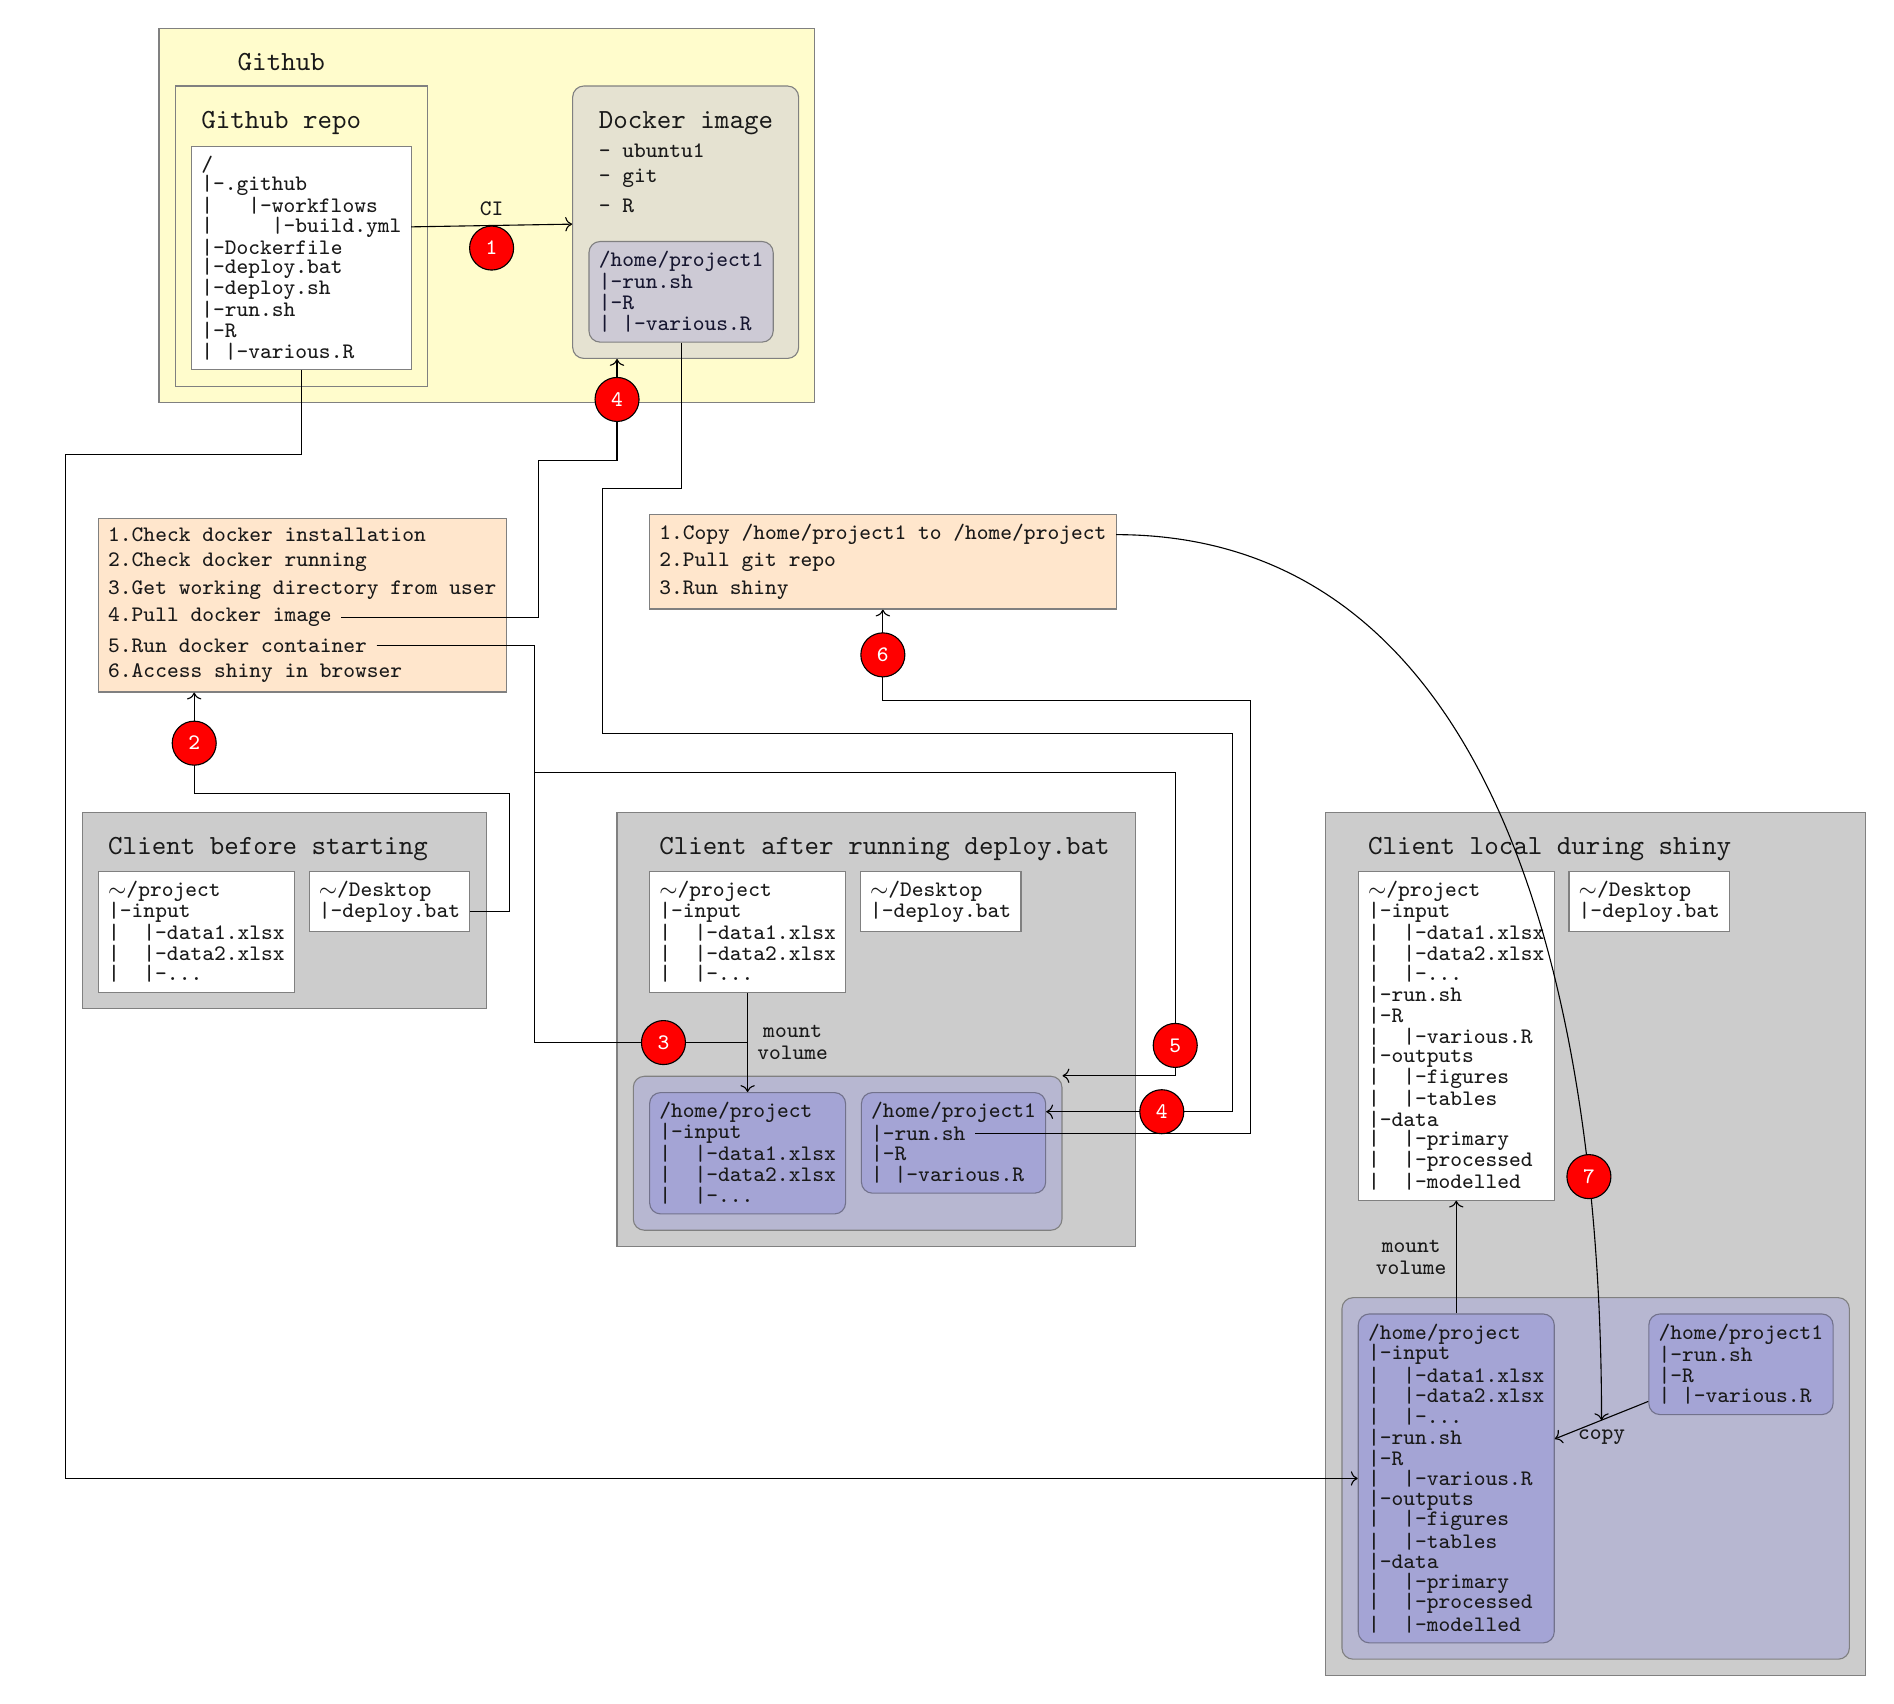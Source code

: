\usetikzlibrary{positioning,fit,arrows,shapes,backgrounds,calc,decorations.markings}
\pgfdeclarelayer{level1}
\pgfdeclarelayer{level2}
\pgfsetlayers{background,level1,level2}

\begin{tikzpicture}
[
 node distance=0mm,
  title/.style={font=\fontsize{10}{10}\color{black!90}\ttfamily},
  localframe/.style={draw=black!50, inner sep=2mm, fill=black!20},
  githubframe/.style={draw=black!50, inner sep=2mm, fill=yellow!20},
  app/.style={font=\fontsize{8}{8}\color{black!90}\ttfamily, anchor=west},
  typetag/.style={rectangle, draw=black!50, font=\ttfamily, anchor=west},
  dirframe/.style={draw=black!50, inner sep=0mm, fill=white},
  instructionframe/.style={draw=black!50, fill=orange, fill opacity=0.2, inner sep=0mm},
  dockerdirframe/.style={rounded corners, draw=black!50, inner sep=0mm, fill=blue, fill opacity=0.1},
  arrowtext/.style={font=\fontsize{8}{8}\color{black!90}\ttfamily},
]

%% Client before
\begin{scope}
  \begin{pgfonlayer}{level2}
    \node[title, anchor=west](client-local-before){Client before starting};
    \node [app] at ($(client-local-before.west) + (0cm, -1.5em)$)
    (client-local-before-dir-root) {$\sim$/project};
    \node [app] at ($(client-local-before-dir-root.west) + (0cm, -0.75em)$)
    (client-local-before-dir-input) {|-input};
    \node [app] at ($(client-local-before-dir-input.west) + (0cm, -0.75em)$)
    (client-local-before-dir-data1) {|~~|-data1.xlsx};
    \node [app] at ($(client-local-before-dir-data1.west) + (0cm, -0.75em)$)
    (client-local-before-dir-data2) {|~~|-data2.xlsx};
    \node [app] at ($(client-local-before-dir-data2.west) + (0cm, -0.75em)$)
    (client-local-before-dir-dataN) {|~~|-...};
  \end{pgfonlayer}

  \begin{pgfonlayer}{level1}
    \node [dirframe, fit={(client-local-before-dir-root)
        (client-local-before-dir-data2) (client-local-before-dir-dataN) }]
    (client-local-before-dir-frame) {};
  \end{pgfonlayer}

  \begin{pgfonlayer}{level2}
    \node [app] at ($(client-local-before-dir-root.east) + (1cm, -0em)$)
    (client-local-before-dir-root2) {$\sim$/Desktop};
    \node [app] at ($(client-local-before-dir-root2.west) + (0cm, -0.75em)$)
    (client-local-before-dir-deploy-bat) {|-deploy.bat};
  \end{pgfonlayer}

  \begin{pgfonlayer}{level1}
    \node [dirframe, fit={(client-local-before-dir-root2)
        (client-local-before-dir-deploy-bat) }] (client-local-before-dir-frame2) {};
  \end{pgfonlayer}

  \begin{pgfonlayer}{background}
    \node [localframe, fit={(client-local-before)
        (client-local-before-dir-frame) (client-local-before-dir-frame2)}]
    (client-local-before-frame) {}; 
  \end{pgfonlayer}
\end{scope}

%% Client after running deploy.bat
\begin{scope}[xshift = 7cm]
  \begin{pgfonlayer}{level2}
    \node[title, anchor=west] (client-local-after){Client after running deploy.bat};

    \node [app] at ($(client-local-after.west) + (0cm, -1.5em)$)
    (client-local-after-dir-root) {$\sim$/project};
    \node [app] at ($(client-local-after-dir-root.west) + (0cm, -0.75em)$)
    (client-local-after-dir-input) {|-input};
    \node [app] at ($(client-local-after-dir-input.west) + (0cm, -0.75em)$)
    (client-local-after-dir-data1) {|~~|-data1.xlsx};
    \node [app] at ($(client-local-after-dir-data1.west) + (0cm, -0.75em)$)
    (client-local-after-dir-data2) {|~~|-data2.xlsx};
    \node [app] at ($(client-local-after-dir-data2.west) + (0cm, -0.75em)$)
    (client-local-after-dir-dataN) {|~~|-...};
  \end{pgfonlayer}

  \begin{pgfonlayer}{level1}
    \node [dirframe, fit={(client-local-after-dir-root) (client-local-after-dir-data2)
        (client-local-after-dir-dataN) }] (client-local-after-dir-frame) {};
  \end{pgfonlayer}

  \begin{pgfonlayer}{level2}
    \node [app] at ($(client-local-after-dir-root.east) + (1cm, -0em)$)
    (client-local-after-dir-root2) {$\sim$/Desktop};
    \node [app] at ($(client-local-after-dir-root2.west) + (0cm, -0.75em)$)
    (client-local-after-dir-deploy-bat) {|-deploy.bat};
  \end{pgfonlayer}
  \begin{pgfonlayer}{level1}
    \node [dirframe, fit={(client-local-after-dir-root2)
        (client-local-after-dir-deploy-bat) }] (client-local-after-dir-frame2) {};
  \end{pgfonlayer}

  \begin{pgfonlayer}{level2}
    \node [app] at ($(client-local-after-dir-root.west) + (0.0cm, -8em)$)
    (client-docker-after-dir-root) {/home/project};
    \node [app] at ($(client-docker-after-dir-root.west) + (0cm, -0.75em)$)
    (client-docker-after-dir-input) {|-input};
    \node [app] at ($(client-docker-after-dir-input.west) + (0cm, -0.75em)$)
    (client-docker-after-dir-data1) {|~~|-data1.xlsx};
    \node [app] at ($(client-docker-after-dir-data1.west) + (0cm, -0.75em)$)
    (client-docker-after-dir-data2) {|~~|-data2.xlsx};
    \node [app] at ($(client-docker-after-dir-data2.west) + (0cm, -0.75em)$)
    (client-docker-after-dir-dataN) {|~~|-...};
  \end{pgfonlayer}
  \begin{pgfonlayer}{level1}
    \node [dockerdirframe, fit={(client-docker-after-dir-root)
        (client-docker-after-dir-data2) (client-docker-after-dir-dataN) }]
    (client-docker-after-dir-frame) {};
  \end{pgfonlayer}

  \begin{pgfonlayer}{level2}
    \node [app] at ($(client-docker-after-dir-root.east) + (0.5cm, 0em)$)
    (client-docker-after-dir-root1) {/home/project1};
    \node [app] at ($(client-docker-after-dir-root1.west) + (0cm, -0.75em)$)
    (client-docker-after-dir-run) {|-run.sh};
    \node [app] at ($(client-docker-after-dir-run.west) + (0cm, -0.75em)$)
    (client-docker-after-dir-r) {|-R};
    \node [app] at ($(client-docker-after-dir-r.west) + (0cm, -0.75em)$)
    (client-docker-after-dir-various) {|~|-various.R};
  \end{pgfonlayer}
  \begin{pgfonlayer}{level1}
    \node [dockerdirframe, fit={(client-docker-after-dir-root1)
        (client-docker-after-dir-various) }] (client-docker-after-dir-frame2) {};
  \end{pgfonlayer}


  \begin{pgfonlayer}{level1}
    \node [dockerdirframe, inner sep=2mm, fit={(client-docker-after-dir-frame)
        (client-docker-after-dir-frame2)}] (client-docker-after-frame3) {}; 
  \end{pgfonlayer}

  \begin{pgfonlayer}{background}
    \node [localframe, fit={(client-local-after) (client-docker-after-frame3)}]
    (client-local-after-frame) {};
  \end{pgfonlayer}

\end{scope}


%% Client after run.sh starts (during shiny)
\begin{scope}[xshift = 16cm]
  \begin{pgfonlayer}{level2}
    \node[title, anchor=west] (client-local-after2){Client local during shiny};
    \node [app] at ($(client-local-after2.west) + (0cm, -1.5em)$)
    (client-local-after2-dir-root) {$\sim$/project};
    \node [app] at ($(client-local-after2-dir-root.west) + (0cm, -0.75em)$)
    (client-local-after2-dir-input) {|-input};
    \node [app] at ($(client-local-after2-dir-input.west) + (0cm, -0.75em)$)
    (client-local-after2-dir-data1) {|~~|-data1.xlsx};
    \node [app] at ($(client-local-after2-dir-data1.west) + (0cm, -0.75em)$)
    (client-local-after2-dir-data2) {|~~|-data2.xlsx};
    \node [app] at ($(client-local-after2-dir-data2.west) + (0cm, -0.75em)$)
    (client-local-after2-dir-dataN) {|~~|-...};
    \node [app] at ($(client-local-after2-dir-dataN.west) + (0cm, -0.75em)$)
    (client-local-after2-dir-run) {|-run.sh};
    \node [app] at ($(client-local-after2-dir-run.west) + (0cm, -0.75em)$)
    (client-local-after2-dir-r) {|-R};
    \node [app] at ($(client-local-after2-dir-r.west) + (0cm, -0.75em)$)
    (client-local-after2-dir-various) {|~~|-various.R};
    \node [app] at ($(client-local-after2-dir-various.west) + (0cm, -0.75em)$)
    (client-local-after2-dir-outputs) {|-outputs};
    \node [app] at ($(client-local-after2-dir-outputs.west) + (0cm, -0.75em)$)
    (client-local-after2-dir-figures) {|~~|-figures};
    \node [app] at ($(client-local-after2-dir-figures.west) + (0cm, -0.75em)$)
    (client-local-after2-dir-tables) {|~~|-tables};
    \node [app] at ($(client-local-after2-dir-tables.west) + (0cm, -0.75em)$)
    (client-local-after2-dir-data) {|-data};
    \node [app] at ($(client-local-after2-dir-data.west) + (0cm, -0.75em)$)
    (client-local-after2-dir-primary) {|~~|-primary};
    \node [app] at ($(client-local-after2-dir-primary.west) + (0cm, -0.75em)$)
    (client-local-after2-dir-processed) {|~~|-processed};
    \node [app] at ($(client-local-after2-dir-processed.west) + (0cm, -0.75em)$)
    (client-local-after2-dir-modelled) {|~~|-modelled};
  \end{pgfonlayer}

  \begin{pgfonlayer}{level1}
    \node [dirframe, fit={(client-local-after2-dir-root) (client-local-after2-dir-data2)
        (client-local-after2-dir-dataN) (client-local-after2-dir-modelled) }]
    (client-local-after2-dir-frame) {};
  \end{pgfonlayer}

  \begin{pgfonlayer}{level2}
    \node [app] at ($(client-local-after2-dir-root.east) + (1cm, -0em)$)
    (client-local-after2-dir-root2) {$\sim$/Desktop};
    \node [app] at ($(client-local-after2-dir-root2.west) + (0cm, -0.75em)$)
    (client-local-after2-dir-deploy-bat) {|-deploy.bat};
  \end{pgfonlayer}
  \begin{pgfonlayer}{level1}
    \node [dirframe, fit={(client-local-after2-dir-root2)
        (client-local-after2-dir-deploy-bat) }] (client-local-after2-dir-frame2) {};
  \end{pgfonlayer}

  \begin{pgfonlayer}{level2}
    \node [app] at ($(client-local-after2-dir-root.west) + (0.0cm, -16em)$)
    (client-docker-after2-dir-root3) {/home/project};
    \node [app] at ($(client-docker-after2-dir-root3.west) + (0cm, -0.75em)$)
    (client-docker-after2-dir-input) {|-input};
    \node [app] at ($(client-docker-after2-dir-input.west) + (0cm, -0.75em)$)
    (client-docker-after2-dir-data1) {|~~|-data1.xlsx};
    \node [app] at ($(client-docker-after2-dir-data1.west) + (0cm, -0.75em)$)
    (client-docker-after2-dir-data2) {|~~|-data2.xlsx};
    \node [app] at ($(client-docker-after2-dir-data2.west) + (0cm, -0.75em)$)
    (client-docker-after2-dir-dataN) {|~~|-...};
    \node [app] at ($(client-docker-after2-dir-dataN.west) + (0cm, -0.75em)$)
    (client-docker-after2-dir-run) {|-run.sh};
    \node [app] at ($(client-docker-after2-dir-run.west) + (0cm, -0.75em)$) (client-docker-after2-dir-r) {|-R};
    \node [app] at ($(client-docker-after2-dir-r.west) + (0cm, -0.75em)$)
    (client-docker-after2-dir-various) {|~~|-various.R};
    \node [app] at ($(client-docker-after2-dir-various.west) + (0cm, -0.75em)$)
    (client-docker-after2-dir-outputs) {|-outputs};
    \node [app] at ($(client-docker-after2-dir-outputs.west) + (0cm, -0.75em)$)
    (client-docker-after2-dir-figures) {|~~|-figures};
    \node [app] at ($(client-docker-after2-dir-figures.west) + (0cm, -0.75em)$)
    (client-docker-after2-dir-tables) {|~~|-tables};
    \node [app] at ($(client-docker-after2-dir-tables.west) + (0cm, -0.75em)$)
    (client-docker-after2-dir-data) {|-data};
    \node [app] at ($(client-docker-after2-dir-data.west) + (0cm, -0.75em)$)
    (client-docker-after2-dir-primary) {|~~|-primary};
    \node [app] at ($(client-docker-after2-dir-primary.west) + (0cm, -0.75em)$)
    (client-docker-after2-dir-processed) {|~~|-processed};
    \node [app] at ($(client-docker-after2-dir-processed.west) + (0cm, -0.75em)$)
    (client-docker-after2-dir-modelled) {|~~|-modelled};
  \end{pgfonlayer}
  \begin{pgfonlayer}{level1}
    \node [dockerdirframe, fit={(client-docker-after2-dir-root3)
        (client-docker-after2-dir-data2)(client-docker-after2-dir-dataN)
        (client-docker-after2-dir-modelled) }] (client-docker-after2-dir-frame) {};
  \end{pgfonlayer}

  \begin{pgfonlayer}{level2}
    \node [app] at ($(client-docker-after2-dir-root3.east) + (1.5cm, 0em)$)
    (client-docker-after2-dir-root1) {/home/project1};
    \node [app] at ($(client-docker-after2-dir-root1.west) + (0cm, -0.75em)$)
    (client-docker-after2-dir-run) {|-run.sh};
    \node [app] at ($(client-docker-after2-dir-run.west) + (0cm, -0.75em)$)
    (client-docker-after2-dir-r) {|-R};
    \node [app] at ($(client-docker-after2-dir-r.west) + (0cm, -0.75em)$)
    (client-docker-after2-dir-various) {|~|-various.R};
  \end{pgfonlayer}
  \begin{pgfonlayer}{level1}
    \node [dockerdirframe, fit={(client-docker-after2-dir-root1)
        (client-docker-after2-dir-various) }] (client-docker-after2-dir-frame2) {};
  \end{pgfonlayer}

  \begin{pgfonlayer}{level1}
    \node [dockerdirframe, inner sep=2mm, fit={(client-docker-after2-dir-frame)
        (client-docker-after2-dir-frame2)}] (client-docker-after2-frame3) {}; 
  \end{pgfonlayer}

  \begin{pgfonlayer}{background}
    \node [localframe, fit={(client-local-after2)(client-docker-after2-frame3)}]
    (client-local-after2-frame) {}; 
  \end{pgfonlayer}
\end{scope}


%% Github
\begin{scope}[yshift=10cm, xshift=3cm]
  \begin{pgfonlayer}{level2}
    \node[title, anchor=east] (github){Github};
    \node[title] at ($(github) +(0cm, -2.2em)$)
    (github-repo) {Github repo};
    \node [app] at ($(github-repo.west) + (0cm, -1.5em)$)
    (github-dir-root) {/};
    \node [app] at ($(github-dir-root.west) + (0cm, -0.75em)$)
    (github-dir-github) {|-.github};
    \node [app] at ($(github-dir-github.west) + (0cm, -0.75em)$)
    (github-dir-workflows) {|~~~|-workflows};
    \node [app] at ($(github-dir-workflows.west) + (0cm, -0.75em)$)
    (github-dir-build) {|~~~~~|-build.yml};
    \node [app] at ($(github-dir-build.west) + (0cm, -0.75em)$)
    (github-dir-dockerfile) {|-Dockerfile};
    \node [app] at ($(github-dir-dockerfile.west) + (0cm, -0.75em)$)
    (github-dir-deploy-bat) {|-deploy.bat};
    \node [app] at ($(github-dir-deploy-bat.west) + (0cm, -0.75em)$)
    (github-dir-deploy-sh) {|-deploy.sh};
    \node [app] at ($(github-dir-deploy-sh.west) + (0cm, -0.75em)$)
    (github-dir-run-sh) {|-run.sh};
    \node [app] at ($(github-dir-run-sh.west) + (0cm, -0.75em)$)
    (github-dir-r) {|-R};
    \node [app] at ($(github-dir-r.west) + (0cm, -0.75em)$)
    (github-dir-various) {|~|-various.R};
  \end{pgfonlayer}
  \begin{pgfonlayer}{level1}
    \node [dirframe, fit={(github-dir-root) (github-dir-github)  (github-dir-workflows)
        (github-dir-build) (github-dir-dockerfile) (github-dir-deploy-bat)
        (github-dir-various) }] (github-dir-frame) {};
  \end{pgfonlayer}

  \begin{pgfonlayer}{level1}
    \node [draw=black!50, inner sep=2mm, fit={(github-repo)
        (github-dir-frame) }] (github-frame) {}; 
  \end{pgfonlayer}

  \begin{pgfonlayer}{level2}
    \node[title] at ($(github-repo.east) +(4cm, 0cm)$) (docker){Docker image};
    \node [app] at ($(docker.west) + (0cm, -1em)$) (ubuntu--1) {- ubuntu1};
    \node [app] at ($(ubuntu--1.west) + (0cm, -1em)$) (git) {- git};
    \node [app] at ($(git.west) + (0cm, -1em)$) (R) {- R};
  \end{pgfonlayer}

  \begin{pgfonlayer}{level2}
    \node [app] at ($(R.west) + (0cm, -2em)$)
    (docker-dir-root) {/home/project1};
    \node [app] at ($(docker-dir-root.west) + (0cm, -0.75em)$)
    (docker-dir-run) {|-run.sh};
    \node [app] at ($(docker-dir-run.west) + (0cm, -0.75em)$)
    (docker-dir-r) {|-R};
    \node [app] at ($(docker-dir-r.west) + (0cm, -0.75em)$)
    (docker-dir-various) {|~|-various.R};
  \end{pgfonlayer}
  \begin{pgfonlayer}{level2}
    \node [dockerdirframe, fit={(docker-dir-root) (docker-dir-run) (docker-dir-various) }]
    (docker-dir-frame) {};
  \end{pgfonlayer}

  \begin{pgfonlayer}{level1}
    \node [dockerdirframe, inner sep=2mm, fit={(docker) (ubuntu--1)
        (git) (R) (docker-dir-frame) }] (docker-frame) {}; 
  \end{pgfonlayer}

  \begin{pgfonlayer}{background}
    \node [githubframe, fit={ (github) (github-frame)
        (docker-frame) }] (github-all-frame) {};
  \end{pgfonlayer}
\end{scope}


%% Run deploy.bat (instructions)
\begin{scope}[yshift=4cm, xshift=0cm]
  \begin{pgfonlayer}{level2}
    \node [app] (run-batch-docker-install){1.Check docker installation};
    \node [app] at ($(run-batch-docker-install.west) +(0, -1em)$)
    (run-batch-docker-running){2.Check docker running};
    \node [app] at ($(run-batch-docker-running.west) +(0, -1em)$)
    (run-batch-dir){3.Get working directory from user};
    \node [app] at ($(run-batch-dir.west) +(0, -1em)$)
    (run-batch-docker-pull){4.Pull docker image};
    \node [app] at ($(run-batch-docker-pull.west) +(0, -1em)$)
    (run-batch-docker-run){5.Run docker container};
    \node [app] at ($(run-batch-docker-run.west) +(0, -1em)$)
    (run-batch-docker-browser){6.Access shiny in browser};
    (run-batch-frame) {};
  \end{pgfonlayer}
  \begin{pgfonlayer}{level1}
    \node [instructionframe, fit={(run-batch-docker-install) (run-batch-dir)
        (run-batch-docker-browser) }] (run-batch-frame) {};
  \end{pgfonlayer}

\end{scope}


%% Run deploy.bat (instructions)
\begin{scope}[yshift=4cm, xshift=7cm]
  \begin{pgfonlayer}{level2}
    \node [app] (run-shell-copy){1.Copy /home/project1 to /home/project};
    \node [app] at ($(run-shell-copy.west) +(0cm, -1em)$)
    (run-shell-pull){2.Pull git repo};
    \node [app] at ($(run-shell-pull.west) +(0cm, -1em)$)
    (run-shell-shiny){3.Run shiny};
  \end{pgfonlayer}
  \begin{pgfonlayer}{level1}
    \node [instructionframe, fit={(run-shell-copy)
        (run-shell-shiny) }] (run-shell-frame) {};
  \end{pgfonlayer}
\end{scope}

%% Arrows
\begin{pgfonlayer}{level2}
  \draw [->] (github-dir-build.east) -- (docker-frame)
  node [midway, above, arrowtext] {CI}
  node [midway, below, arrowtext, draw, circle, fill=red, text=white] {1};

  \draw [->] (client-local-before-dir-deploy-bat.east) -- ++(0.5cm,0) --
  ++(0, 1.5cm) -- ++(-4cm, 0) coordinate(A1) -- ($(A1|-run-batch-frame.south)$) 
  node [midway, arrowtext, draw, circle, fill=red, text=white] {2};

  \draw[->] (client-local-after-dir-frame) -- coordinate (cp)
  (client-docker-after-dir-frame)
  node[midway, right, arrowtext, align=center] {mount\\volume};

  \draw [->] (run-batch-docker-pull.east) -- ++(2.5cm, 0) -- ++(0cm, 2cm) -- ++(1cm, 0) coordinate(A2) --
  node [midway, arrowtext, draw, circle, fill=red, text=white, pos=0.6] {4}
  ($(A2|-docker-frame.south)$);
  \draw[->] (docker-dir-frame) -- ++(0, -2.5cm) -- ++(-1cm, 0) coordinate(A3) --
  ($(A3|-client-local-after-frame.north) +(0, 1cm)$) -- ++(8cm, 0) coordinate(A4) --
  ($(A4|-client-docker-after-dir-frame2.north east) +(0, -0.25cm)$) -- ($(client-docker-after-dir-frame2.north east) +(0, -0.25cm)$)
  node [midway, right, arrowtext, draw, circle, fill=red, text=white] {4}
  (client-docker-after-dir-frame2);

  \draw [->] (run-batch-docker-run.east) -- ++(2cm, 0) coordinate(A5) --
  ($(A5|-client-local-after-frame.north) +(0, 0.5cm)$) coordinate(A5a) -- ($(client-local-after-frame.east|-A5a) +(0.5cm, 0)$) coordinate(A6) --
  node [midway, arrowtext, draw, circle, fill=red, text=white, pos=0.9] {5}
  ($(A6|-client-docker-after-frame3.north east)$) -- (client-docker-after-frame3.north east) ;

  \draw[->] (client-docker-after2-dir-frame) -- coordinate (cp1)
  (client-local-after2-dir-frame)
  node[midway, left, arrowtext, align=center] {mount\\volume};

  \draw[->] (client-docker-after2-dir-frame2) -- coordinate (cp1)
  (client-docker-after2-dir-frame) node[midway, below, arrowtext, align=center] {copy};

  \draw [->] (client-docker-after-dir-run.east) -- ++(3.5cm, 0) -- ++(0, 5.5cm) coordinate(A7) --
  ($(run-shell-frame.south|-A7) +(-0cm, 0)$) --
  (run-shell-frame)
  node [midway, arrowtext, draw, circle, fill=red, text=white, pos=0.5] {6};
  

  %% \draw[->] (docker-dir-frame) -- ++(0, -2.5cm) -- 
  %% (client-docker-after2-dir-frame2);

  \draw[->] (github-dir-frame) -- ++(0, -2.5cm) -- ++(-3cm, 0cm) coordinate(A8) --
  ($(A8|-client-docker-after2-dir-frame.west)$) --
  (client-docker-after2-dir-frame);


  \draw [-] (run-batch-docker-run.east) --++(2cm, 0) --
  ($(A5|-cp.west) +(0, 0cm)$) -- (cp)
  node [midway, right, arrowtext, draw, circle, fill=red, text=white, pos=0.5] {3};


  \draw [->] (run-shell-copy) to[out=0, in = 90]
  node [midway, arrowtext, draw, circle, fill=red, text=white, pos=0.8] {7}
  (cp1.north);
\end{pgfonlayer}

%\draw[->] (client-local-after-dir-frame) -- coordinate (cp) (client-docker-after-dir-frame) node[midway, left, arrowtext, align=center] {mount\\volume} node [midway, right, arrowtext, draw, circle, fill=red, text=white, pos=0.2] {3};
\end{tikzpicture}
